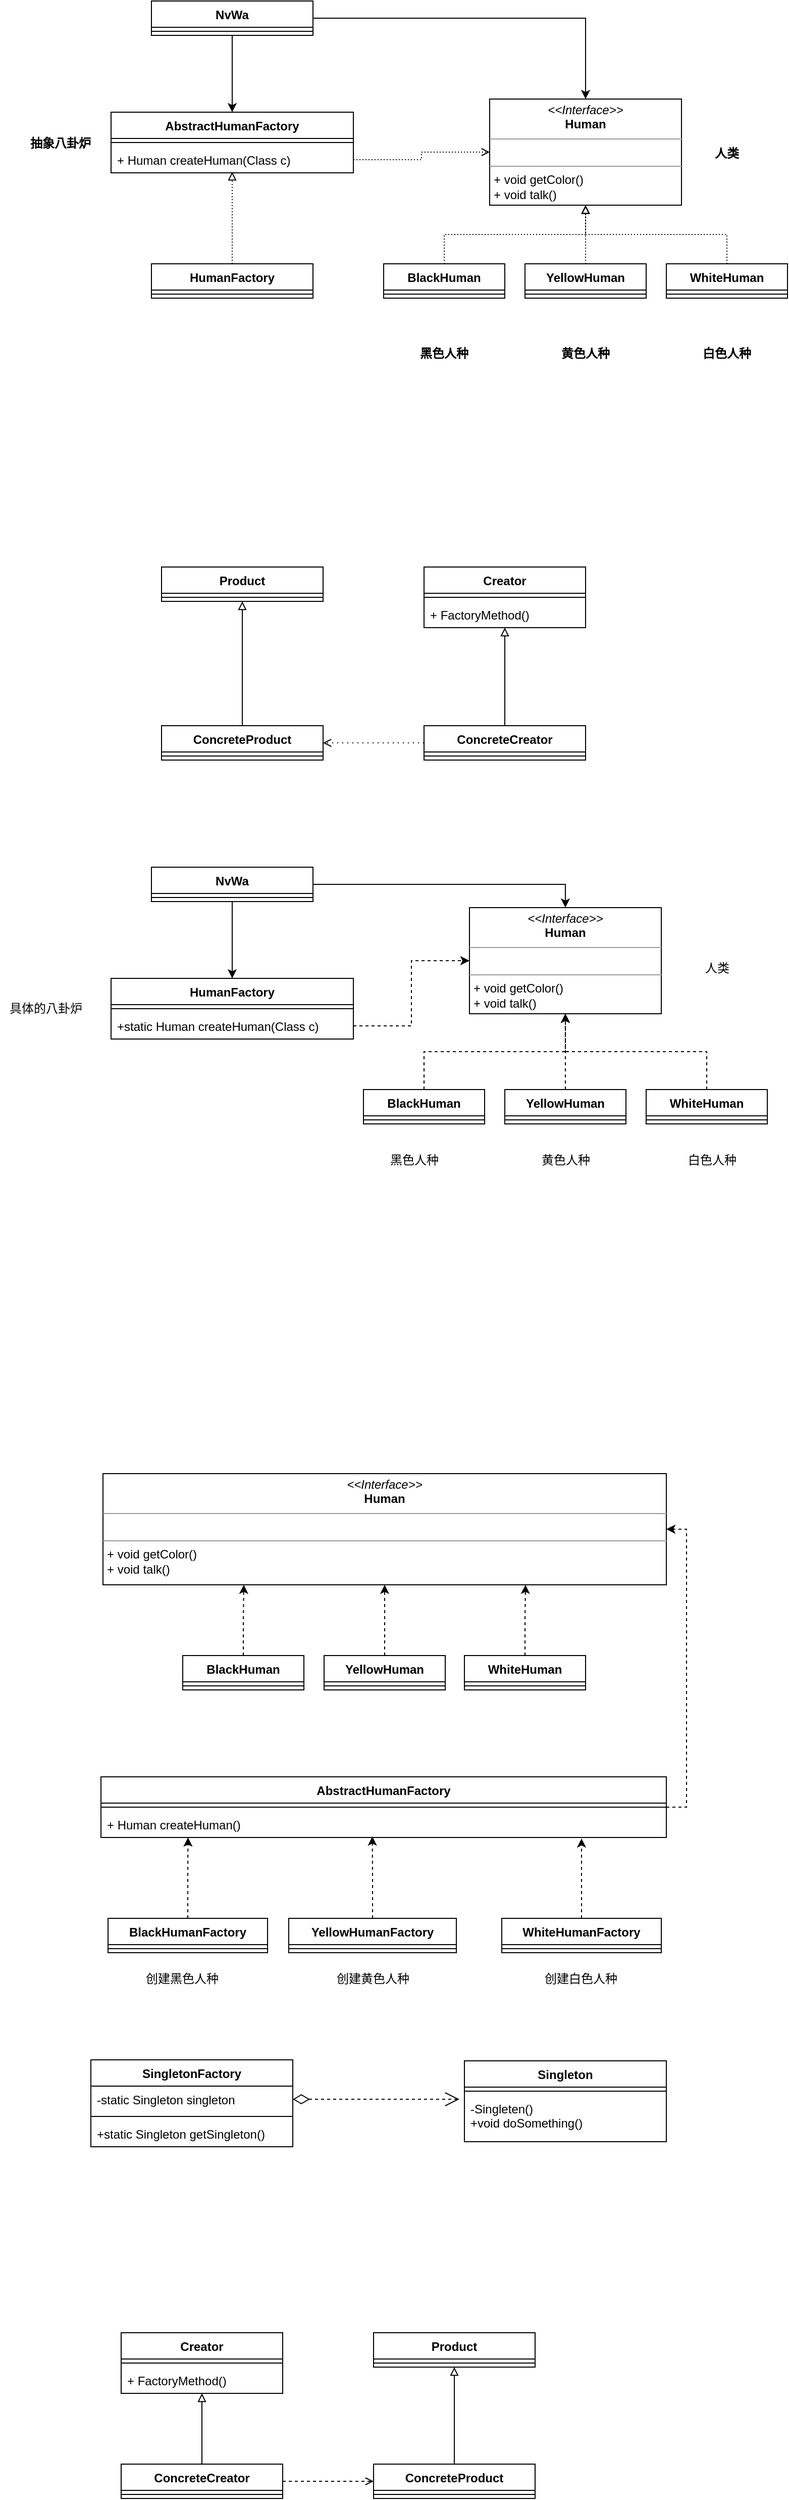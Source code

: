 <mxfile version="15.4.0" type="device"><diagram id="C5RBs43oDa-KdzZeNtuy" name="Page-1"><mxGraphModel dx="1106" dy="997" grid="1" gridSize="10" guides="1" tooltips="1" connect="1" arrows="1" fold="1" page="1" pageScale="1" pageWidth="827" pageHeight="1169" math="0" shadow="0"><root><mxCell id="WIyWlLk6GJQsqaUBKTNV-0"/><mxCell id="WIyWlLk6GJQsqaUBKTNV-1" parent="WIyWlLk6GJQsqaUBKTNV-0"/><mxCell id="uvd-hDWLGt3gMuS5vBCn-15" style="edgeStyle=orthogonalEdgeStyle;rounded=0;orthogonalLoop=1;jettySize=auto;html=1;exitX=0.5;exitY=1;exitDx=0;exitDy=0;" parent="WIyWlLk6GJQsqaUBKTNV-1" source="uvd-hDWLGt3gMuS5vBCn-0" target="uvd-hDWLGt3gMuS5vBCn-4" edge="1"><mxGeometry relative="1" as="geometry"/></mxCell><mxCell id="ob1673880QaF6JPt-iL3-23" style="edgeStyle=orthogonalEdgeStyle;rounded=0;orthogonalLoop=1;jettySize=auto;html=1;exitX=1;exitY=0.5;exitDx=0;exitDy=0;entryX=0.5;entryY=0;entryDx=0;entryDy=0;" parent="WIyWlLk6GJQsqaUBKTNV-1" source="uvd-hDWLGt3gMuS5vBCn-0" target="uvd-hDWLGt3gMuS5vBCn-16" edge="1"><mxGeometry relative="1" as="geometry"/></mxCell><mxCell id="uvd-hDWLGt3gMuS5vBCn-0" value="NvWa" style="swimlane;fontStyle=1;align=center;verticalAlign=top;childLayout=stackLayout;horizontal=1;startSize=26;horizontalStack=0;resizeParent=1;resizeParentMax=0;resizeLast=0;collapsible=1;marginBottom=0;" parent="WIyWlLk6GJQsqaUBKTNV-1" vertex="1"><mxGeometry x="170" y="53" width="160" height="34" as="geometry"/></mxCell><mxCell id="uvd-hDWLGt3gMuS5vBCn-2" value="" style="line;strokeWidth=1;fillColor=none;align=left;verticalAlign=middle;spacingTop=-1;spacingLeft=3;spacingRight=3;rotatable=0;labelPosition=right;points=[];portConstraint=eastwest;" parent="uvd-hDWLGt3gMuS5vBCn-0" vertex="1"><mxGeometry y="26" width="160" height="8" as="geometry"/></mxCell><mxCell id="uvd-hDWLGt3gMuS5vBCn-4" value="AbstractHumanFactory" style="swimlane;fontStyle=1;align=center;verticalAlign=top;childLayout=stackLayout;horizontal=1;startSize=26;horizontalStack=0;resizeParent=1;resizeParentMax=0;resizeLast=0;collapsible=1;marginBottom=0;" parent="WIyWlLk6GJQsqaUBKTNV-1" vertex="1"><mxGeometry x="130" y="163" width="240" height="60" as="geometry"/></mxCell><mxCell id="uvd-hDWLGt3gMuS5vBCn-6" value="" style="line;strokeWidth=1;fillColor=none;align=left;verticalAlign=middle;spacingTop=-1;spacingLeft=3;spacingRight=3;rotatable=0;labelPosition=right;points=[];portConstraint=eastwest;" parent="uvd-hDWLGt3gMuS5vBCn-4" vertex="1"><mxGeometry y="26" width="240" height="8" as="geometry"/></mxCell><mxCell id="uvd-hDWLGt3gMuS5vBCn-7" value="+ Human createHuman(Class c)" style="text;strokeColor=none;fillColor=none;align=left;verticalAlign=top;spacingLeft=4;spacingRight=4;overflow=hidden;rotatable=0;points=[[0,0.5],[1,0.5]];portConstraint=eastwest;" parent="uvd-hDWLGt3gMuS5vBCn-4" vertex="1"><mxGeometry y="34" width="240" height="26" as="geometry"/></mxCell><mxCell id="uvd-hDWLGt3gMuS5vBCn-8" value="抽象八卦炉" style="text;align=center;fontStyle=1;verticalAlign=middle;spacingLeft=3;spacingRight=3;strokeColor=none;rotatable=0;points=[[0,0.5],[1,0.5]];portConstraint=eastwest;" parent="WIyWlLk6GJQsqaUBKTNV-1" vertex="1"><mxGeometry x="40" y="180" width="80" height="26" as="geometry"/></mxCell><mxCell id="uvd-hDWLGt3gMuS5vBCn-40" style="edgeStyle=orthogonalEdgeStyle;rounded=0;orthogonalLoop=1;jettySize=auto;html=1;exitX=0.5;exitY=0;exitDx=0;exitDy=0;entryX=0.5;entryY=0.962;entryDx=0;entryDy=0;entryPerimeter=0;dashed=1;dashPattern=1 2;endArrow=block;endFill=0;" parent="WIyWlLk6GJQsqaUBKTNV-1" source="uvd-hDWLGt3gMuS5vBCn-9" target="uvd-hDWLGt3gMuS5vBCn-7" edge="1"><mxGeometry relative="1" as="geometry"/></mxCell><mxCell id="uvd-hDWLGt3gMuS5vBCn-9" value="HumanFactory" style="swimlane;fontStyle=1;align=center;verticalAlign=top;childLayout=stackLayout;horizontal=1;startSize=26;horizontalStack=0;resizeParent=1;resizeParentMax=0;resizeLast=0;collapsible=1;marginBottom=0;" parent="WIyWlLk6GJQsqaUBKTNV-1" vertex="1"><mxGeometry x="170" y="313" width="160" height="34" as="geometry"/></mxCell><mxCell id="uvd-hDWLGt3gMuS5vBCn-11" value="" style="line;strokeWidth=1;fillColor=none;align=left;verticalAlign=middle;spacingTop=-1;spacingLeft=3;spacingRight=3;rotatable=0;labelPosition=right;points=[];portConstraint=eastwest;" parent="uvd-hDWLGt3gMuS5vBCn-9" vertex="1"><mxGeometry y="26" width="160" height="8" as="geometry"/></mxCell><mxCell id="uvd-hDWLGt3gMuS5vBCn-16" value="&lt;p style=&quot;margin:0px;margin-top:4px;text-align:center;&quot;&gt;&lt;i&gt;&amp;lt;&amp;lt;Interface&amp;gt;&amp;gt;&lt;/i&gt;&lt;br&gt;&lt;b&gt;Human&lt;/b&gt;&lt;/p&gt;&lt;hr size=&quot;1&quot;&gt;&lt;p style=&quot;margin:0px;margin-left:4px;&quot;&gt;&lt;br&gt;&lt;/p&gt;&lt;hr size=&quot;1&quot;&gt;&lt;p style=&quot;margin:0px;margin-left:4px;&quot;&gt;+ void getColor()&lt;/p&gt;&lt;p style=&quot;margin:0px;margin-left:4px;&quot;&gt;+ void talk()&lt;/p&gt;" style="verticalAlign=top;align=left;overflow=fill;fontSize=12;fontFamily=Helvetica;html=1;" parent="WIyWlLk6GJQsqaUBKTNV-1" vertex="1"><mxGeometry x="505" y="150" width="190" height="105" as="geometry"/></mxCell><mxCell id="uvd-hDWLGt3gMuS5vBCn-17" value="人类" style="text;align=center;fontStyle=1;verticalAlign=middle;spacingLeft=3;spacingRight=3;strokeColor=none;rotatable=0;points=[[0,0.5],[1,0.5]];portConstraint=eastwest;" parent="WIyWlLk6GJQsqaUBKTNV-1" vertex="1"><mxGeometry x="700" y="190" width="80" height="26" as="geometry"/></mxCell><mxCell id="uvd-hDWLGt3gMuS5vBCn-37" style="edgeStyle=orthogonalEdgeStyle;rounded=0;orthogonalLoop=1;jettySize=auto;html=1;exitX=0.5;exitY=0;exitDx=0;exitDy=0;entryX=0.5;entryY=1;entryDx=0;entryDy=0;dashed=1;dashPattern=1 2;endArrow=block;endFill=0;" parent="WIyWlLk6GJQsqaUBKTNV-1" source="uvd-hDWLGt3gMuS5vBCn-18" target="uvd-hDWLGt3gMuS5vBCn-16" edge="1"><mxGeometry relative="1" as="geometry"/></mxCell><mxCell id="uvd-hDWLGt3gMuS5vBCn-18" value="BlackHuman" style="swimlane;fontStyle=1;align=center;verticalAlign=top;childLayout=stackLayout;horizontal=1;startSize=26;horizontalStack=0;resizeParent=1;resizeParentMax=0;resizeLast=0;collapsible=1;marginBottom=0;" parent="WIyWlLk6GJQsqaUBKTNV-1" vertex="1"><mxGeometry x="400" y="313" width="120" height="34" as="geometry"/></mxCell><mxCell id="uvd-hDWLGt3gMuS5vBCn-20" value="" style="line;strokeWidth=1;fillColor=none;align=left;verticalAlign=middle;spacingTop=-1;spacingLeft=3;spacingRight=3;rotatable=0;labelPosition=right;points=[];portConstraint=eastwest;" parent="uvd-hDWLGt3gMuS5vBCn-18" vertex="1"><mxGeometry y="26" width="120" height="8" as="geometry"/></mxCell><mxCell id="uvd-hDWLGt3gMuS5vBCn-38" style="edgeStyle=orthogonalEdgeStyle;rounded=0;orthogonalLoop=1;jettySize=auto;html=1;exitX=0.5;exitY=0;exitDx=0;exitDy=0;dashed=1;dashPattern=1 2;endArrow=block;endFill=0;entryX=0.5;entryY=1;entryDx=0;entryDy=0;" parent="WIyWlLk6GJQsqaUBKTNV-1" source="uvd-hDWLGt3gMuS5vBCn-22" target="uvd-hDWLGt3gMuS5vBCn-16" edge="1"><mxGeometry relative="1" as="geometry"><mxPoint x="600" y="230" as="targetPoint"/></mxGeometry></mxCell><mxCell id="uvd-hDWLGt3gMuS5vBCn-22" value="YellowHuman" style="swimlane;fontStyle=1;align=center;verticalAlign=top;childLayout=stackLayout;horizontal=1;startSize=26;horizontalStack=0;resizeParent=1;resizeParentMax=0;resizeLast=0;collapsible=1;marginBottom=0;" parent="WIyWlLk6GJQsqaUBKTNV-1" vertex="1"><mxGeometry x="540" y="313" width="120" height="34" as="geometry"/></mxCell><mxCell id="uvd-hDWLGt3gMuS5vBCn-23" value="" style="line;strokeWidth=1;fillColor=none;align=left;verticalAlign=middle;spacingTop=-1;spacingLeft=3;spacingRight=3;rotatable=0;labelPosition=right;points=[];portConstraint=eastwest;" parent="uvd-hDWLGt3gMuS5vBCn-22" vertex="1"><mxGeometry y="26" width="120" height="8" as="geometry"/></mxCell><mxCell id="uvd-hDWLGt3gMuS5vBCn-39" style="edgeStyle=orthogonalEdgeStyle;rounded=0;orthogonalLoop=1;jettySize=auto;html=1;exitX=0.5;exitY=0;exitDx=0;exitDy=0;dashed=1;dashPattern=1 2;endArrow=block;endFill=0;entryX=0.5;entryY=1;entryDx=0;entryDy=0;" parent="WIyWlLk6GJQsqaUBKTNV-1" source="uvd-hDWLGt3gMuS5vBCn-24" target="uvd-hDWLGt3gMuS5vBCn-16" edge="1"><mxGeometry relative="1" as="geometry"><mxPoint x="600" y="280" as="targetPoint"/></mxGeometry></mxCell><mxCell id="uvd-hDWLGt3gMuS5vBCn-24" value="WhiteHuman" style="swimlane;fontStyle=1;align=center;verticalAlign=top;childLayout=stackLayout;horizontal=1;startSize=26;horizontalStack=0;resizeParent=1;resizeParentMax=0;resizeLast=0;collapsible=1;marginBottom=0;" parent="WIyWlLk6GJQsqaUBKTNV-1" vertex="1"><mxGeometry x="680" y="313" width="120" height="34" as="geometry"/></mxCell><mxCell id="uvd-hDWLGt3gMuS5vBCn-25" value="" style="line;strokeWidth=1;fillColor=none;align=left;verticalAlign=middle;spacingTop=-1;spacingLeft=3;spacingRight=3;rotatable=0;labelPosition=right;points=[];portConstraint=eastwest;" parent="uvd-hDWLGt3gMuS5vBCn-24" vertex="1"><mxGeometry y="26" width="120" height="8" as="geometry"/></mxCell><mxCell id="uvd-hDWLGt3gMuS5vBCn-29" value="黑色人种" style="text;align=center;fontStyle=1;verticalAlign=middle;spacingLeft=3;spacingRight=3;strokeColor=none;rotatable=0;points=[[0,0.5],[1,0.5]];portConstraint=eastwest;" parent="WIyWlLk6GJQsqaUBKTNV-1" vertex="1"><mxGeometry x="420" y="388" width="80" height="26" as="geometry"/></mxCell><mxCell id="uvd-hDWLGt3gMuS5vBCn-30" value="黄色人种" style="text;align=center;fontStyle=1;verticalAlign=middle;spacingLeft=3;spacingRight=3;strokeColor=none;rotatable=0;points=[[0,0.5],[1,0.5]];portConstraint=eastwest;" parent="WIyWlLk6GJQsqaUBKTNV-1" vertex="1"><mxGeometry x="560" y="388" width="80" height="26" as="geometry"/></mxCell><mxCell id="uvd-hDWLGt3gMuS5vBCn-31" value="白色人种" style="text;align=center;fontStyle=1;verticalAlign=middle;spacingLeft=3;spacingRight=3;strokeColor=none;rotatable=0;points=[[0,0.5],[1,0.5]];portConstraint=eastwest;" parent="WIyWlLk6GJQsqaUBKTNV-1" vertex="1"><mxGeometry x="700" y="388" width="80" height="26" as="geometry"/></mxCell><mxCell id="uvd-hDWLGt3gMuS5vBCn-41" style="edgeStyle=orthogonalEdgeStyle;rounded=0;orthogonalLoop=1;jettySize=auto;html=1;exitX=1;exitY=0.5;exitDx=0;exitDy=0;entryX=0;entryY=0.5;entryDx=0;entryDy=0;dashed=1;dashPattern=1 2;endArrow=open;endFill=0;" parent="WIyWlLk6GJQsqaUBKTNV-1" source="uvd-hDWLGt3gMuS5vBCn-7" target="uvd-hDWLGt3gMuS5vBCn-16" edge="1"><mxGeometry relative="1" as="geometry"/></mxCell><mxCell id="uvd-hDWLGt3gMuS5vBCn-42" value="Product" style="swimlane;fontStyle=1;align=center;verticalAlign=top;childLayout=stackLayout;horizontal=1;startSize=26;horizontalStack=0;resizeParent=1;resizeParentMax=0;resizeLast=0;collapsible=1;marginBottom=0;" parent="WIyWlLk6GJQsqaUBKTNV-1" vertex="1"><mxGeometry x="180" y="613" width="160" height="34" as="geometry"/></mxCell><mxCell id="uvd-hDWLGt3gMuS5vBCn-44" value="" style="line;strokeWidth=1;fillColor=none;align=left;verticalAlign=middle;spacingTop=-1;spacingLeft=3;spacingRight=3;rotatable=0;labelPosition=right;points=[];portConstraint=eastwest;" parent="uvd-hDWLGt3gMuS5vBCn-42" vertex="1"><mxGeometry y="26" width="160" height="8" as="geometry"/></mxCell><mxCell id="uvd-hDWLGt3gMuS5vBCn-46" value="Creator" style="swimlane;fontStyle=1;align=center;verticalAlign=top;childLayout=stackLayout;horizontal=1;startSize=26;horizontalStack=0;resizeParent=1;resizeParentMax=0;resizeLast=0;collapsible=1;marginBottom=0;" parent="WIyWlLk6GJQsqaUBKTNV-1" vertex="1"><mxGeometry x="440" y="613" width="160" height="60" as="geometry"/></mxCell><mxCell id="uvd-hDWLGt3gMuS5vBCn-48" value="" style="line;strokeWidth=1;fillColor=none;align=left;verticalAlign=middle;spacingTop=-1;spacingLeft=3;spacingRight=3;rotatable=0;labelPosition=right;points=[];portConstraint=eastwest;" parent="uvd-hDWLGt3gMuS5vBCn-46" vertex="1"><mxGeometry y="26" width="160" height="8" as="geometry"/></mxCell><mxCell id="uvd-hDWLGt3gMuS5vBCn-49" value="+ FactoryMethod()" style="text;strokeColor=none;fillColor=none;align=left;verticalAlign=top;spacingLeft=4;spacingRight=4;overflow=hidden;rotatable=0;points=[[0,0.5],[1,0.5]];portConstraint=eastwest;" parent="uvd-hDWLGt3gMuS5vBCn-46" vertex="1"><mxGeometry y="34" width="160" height="26" as="geometry"/></mxCell><mxCell id="uvd-hDWLGt3gMuS5vBCn-59" style="edgeStyle=orthogonalEdgeStyle;rounded=0;orthogonalLoop=1;jettySize=auto;html=1;exitX=0.5;exitY=0;exitDx=0;exitDy=0;entryX=0.5;entryY=1;entryDx=0;entryDy=0;entryPerimeter=0;endArrow=block;endFill=0;" parent="WIyWlLk6GJQsqaUBKTNV-1" source="uvd-hDWLGt3gMuS5vBCn-50" target="uvd-hDWLGt3gMuS5vBCn-49" edge="1"><mxGeometry relative="1" as="geometry"/></mxCell><mxCell id="uvd-hDWLGt3gMuS5vBCn-60" style="edgeStyle=orthogonalEdgeStyle;rounded=0;orthogonalLoop=1;jettySize=auto;html=1;exitX=0;exitY=0.5;exitDx=0;exitDy=0;entryX=1;entryY=0.5;entryDx=0;entryDy=0;endArrow=open;endFill=0;dashed=1;dashPattern=1 4;" parent="WIyWlLk6GJQsqaUBKTNV-1" source="uvd-hDWLGt3gMuS5vBCn-50" target="uvd-hDWLGt3gMuS5vBCn-54" edge="1"><mxGeometry relative="1" as="geometry"/></mxCell><mxCell id="uvd-hDWLGt3gMuS5vBCn-50" value="ConcreteCreator" style="swimlane;fontStyle=1;align=center;verticalAlign=top;childLayout=stackLayout;horizontal=1;startSize=26;horizontalStack=0;resizeParent=1;resizeParentMax=0;resizeLast=0;collapsible=1;marginBottom=0;" parent="WIyWlLk6GJQsqaUBKTNV-1" vertex="1"><mxGeometry x="440" y="770" width="160" height="34" as="geometry"/></mxCell><mxCell id="uvd-hDWLGt3gMuS5vBCn-52" value="" style="line;strokeWidth=1;fillColor=none;align=left;verticalAlign=middle;spacingTop=-1;spacingLeft=3;spacingRight=3;rotatable=0;labelPosition=right;points=[];portConstraint=eastwest;" parent="uvd-hDWLGt3gMuS5vBCn-50" vertex="1"><mxGeometry y="26" width="160" height="8" as="geometry"/></mxCell><mxCell id="uvd-hDWLGt3gMuS5vBCn-58" style="edgeStyle=orthogonalEdgeStyle;rounded=0;orthogonalLoop=1;jettySize=auto;html=1;exitX=0.5;exitY=0;exitDx=0;exitDy=0;endArrow=block;endFill=0;entryX=0.5;entryY=1;entryDx=0;entryDy=0;" parent="WIyWlLk6GJQsqaUBKTNV-1" source="uvd-hDWLGt3gMuS5vBCn-54" target="uvd-hDWLGt3gMuS5vBCn-42" edge="1"><mxGeometry relative="1" as="geometry"><mxPoint x="260" y="660" as="targetPoint"/></mxGeometry></mxCell><mxCell id="uvd-hDWLGt3gMuS5vBCn-54" value="ConcreteProduct" style="swimlane;fontStyle=1;align=center;verticalAlign=top;childLayout=stackLayout;horizontal=1;startSize=26;horizontalStack=0;resizeParent=1;resizeParentMax=0;resizeLast=0;collapsible=1;marginBottom=0;" parent="WIyWlLk6GJQsqaUBKTNV-1" vertex="1"><mxGeometry x="180" y="770" width="160" height="34" as="geometry"/></mxCell><mxCell id="uvd-hDWLGt3gMuS5vBCn-56" value="" style="line;strokeWidth=1;fillColor=none;align=left;verticalAlign=middle;spacingTop=-1;spacingLeft=3;spacingRight=3;rotatable=0;labelPosition=right;points=[];portConstraint=eastwest;" parent="uvd-hDWLGt3gMuS5vBCn-54" vertex="1"><mxGeometry y="26" width="160" height="8" as="geometry"/></mxCell><mxCell id="ob1673880QaF6JPt-iL3-20" style="edgeStyle=orthogonalEdgeStyle;rounded=0;orthogonalLoop=1;jettySize=auto;html=1;exitX=0.5;exitY=1;exitDx=0;exitDy=0;entryX=0.5;entryY=0;entryDx=0;entryDy=0;" parent="WIyWlLk6GJQsqaUBKTNV-1" source="ob1673880QaF6JPt-iL3-0" target="ob1673880QaF6JPt-iL3-2" edge="1"><mxGeometry relative="1" as="geometry"/></mxCell><mxCell id="ob1673880QaF6JPt-iL3-24" style="edgeStyle=orthogonalEdgeStyle;rounded=0;orthogonalLoop=1;jettySize=auto;html=1;exitX=1;exitY=0.5;exitDx=0;exitDy=0;entryX=0.5;entryY=0;entryDx=0;entryDy=0;" parent="WIyWlLk6GJQsqaUBKTNV-1" source="ob1673880QaF6JPt-iL3-0" target="ob1673880QaF6JPt-iL3-5" edge="1"><mxGeometry relative="1" as="geometry"/></mxCell><mxCell id="ob1673880QaF6JPt-iL3-0" value="NvWa" style="swimlane;fontStyle=1;align=center;verticalAlign=top;childLayout=stackLayout;horizontal=1;startSize=26;horizontalStack=0;resizeParent=1;resizeParentMax=0;resizeLast=0;collapsible=1;marginBottom=0;" parent="WIyWlLk6GJQsqaUBKTNV-1" vertex="1"><mxGeometry x="170" y="910" width="160" height="34" as="geometry"/></mxCell><mxCell id="ob1673880QaF6JPt-iL3-1" value="" style="line;strokeWidth=1;fillColor=none;align=left;verticalAlign=middle;spacingTop=-1;spacingLeft=3;spacingRight=3;rotatable=0;labelPosition=right;points=[];portConstraint=eastwest;" parent="ob1673880QaF6JPt-iL3-0" vertex="1"><mxGeometry y="26" width="160" height="8" as="geometry"/></mxCell><mxCell id="ob1673880QaF6JPt-iL3-2" value="HumanFactory" style="swimlane;fontStyle=1;align=center;verticalAlign=top;childLayout=stackLayout;horizontal=1;startSize=26;horizontalStack=0;resizeParent=1;resizeParentMax=0;resizeLast=0;collapsible=1;marginBottom=0;" parent="WIyWlLk6GJQsqaUBKTNV-1" vertex="1"><mxGeometry x="130" y="1020" width="240" height="60" as="geometry"/></mxCell><mxCell id="ob1673880QaF6JPt-iL3-3" value="" style="line;strokeWidth=1;fillColor=none;align=left;verticalAlign=middle;spacingTop=-1;spacingLeft=3;spacingRight=3;rotatable=0;labelPosition=right;points=[];portConstraint=eastwest;" parent="ob1673880QaF6JPt-iL3-2" vertex="1"><mxGeometry y="26" width="240" height="8" as="geometry"/></mxCell><mxCell id="ob1673880QaF6JPt-iL3-4" value="+static Human createHuman(Class c)" style="text;strokeColor=none;fillColor=none;align=left;verticalAlign=top;spacingLeft=4;spacingRight=4;overflow=hidden;rotatable=0;points=[[0,0.5],[1,0.5]];portConstraint=eastwest;" parent="ob1673880QaF6JPt-iL3-2" vertex="1"><mxGeometry y="34" width="240" height="26" as="geometry"/></mxCell><mxCell id="ob1673880QaF6JPt-iL3-5" value="&lt;p style=&quot;margin:0px;margin-top:4px;text-align:center;&quot;&gt;&lt;i&gt;&amp;lt;&amp;lt;Interface&amp;gt;&amp;gt;&lt;/i&gt;&lt;br&gt;&lt;b&gt;Human&lt;/b&gt;&lt;/p&gt;&lt;hr size=&quot;1&quot;&gt;&lt;p style=&quot;margin:0px;margin-left:4px;&quot;&gt;&lt;br&gt;&lt;/p&gt;&lt;hr size=&quot;1&quot;&gt;&lt;p style=&quot;margin:0px;margin-left:4px;&quot;&gt;+ void getColor()&lt;/p&gt;&lt;p style=&quot;margin:0px;margin-left:4px;&quot;&gt;+ void talk()&lt;/p&gt;" style="verticalAlign=top;align=left;overflow=fill;fontSize=12;fontFamily=Helvetica;html=1;" parent="WIyWlLk6GJQsqaUBKTNV-1" vertex="1"><mxGeometry x="485" y="950" width="190" height="105" as="geometry"/></mxCell><mxCell id="ob1673880QaF6JPt-iL3-16" style="edgeStyle=orthogonalEdgeStyle;rounded=0;orthogonalLoop=1;jettySize=auto;html=1;exitX=0.5;exitY=0;exitDx=0;exitDy=0;entryX=0.5;entryY=1;entryDx=0;entryDy=0;dashed=1;" parent="WIyWlLk6GJQsqaUBKTNV-1" source="ob1673880QaF6JPt-iL3-10" target="ob1673880QaF6JPt-iL3-5" edge="1"><mxGeometry relative="1" as="geometry"/></mxCell><mxCell id="ob1673880QaF6JPt-iL3-10" value="BlackHuman" style="swimlane;fontStyle=1;align=center;verticalAlign=top;childLayout=stackLayout;horizontal=1;startSize=26;horizontalStack=0;resizeParent=1;resizeParentMax=0;resizeLast=0;collapsible=1;marginBottom=0;" parent="WIyWlLk6GJQsqaUBKTNV-1" vertex="1"><mxGeometry x="380" y="1130" width="120" height="34" as="geometry"/></mxCell><mxCell id="ob1673880QaF6JPt-iL3-11" value="" style="line;strokeWidth=1;fillColor=none;align=left;verticalAlign=middle;spacingTop=-1;spacingLeft=3;spacingRight=3;rotatable=0;labelPosition=right;points=[];portConstraint=eastwest;" parent="ob1673880QaF6JPt-iL3-10" vertex="1"><mxGeometry y="26" width="120" height="8" as="geometry"/></mxCell><mxCell id="ob1673880QaF6JPt-iL3-17" style="edgeStyle=orthogonalEdgeStyle;rounded=0;orthogonalLoop=1;jettySize=auto;html=1;exitX=0.5;exitY=0;exitDx=0;exitDy=0;entryX=0.5;entryY=1;entryDx=0;entryDy=0;dashed=1;" parent="WIyWlLk6GJQsqaUBKTNV-1" source="ob1673880QaF6JPt-iL3-12" target="ob1673880QaF6JPt-iL3-5" edge="1"><mxGeometry relative="1" as="geometry"/></mxCell><mxCell id="ob1673880QaF6JPt-iL3-12" value="YellowHuman" style="swimlane;fontStyle=1;align=center;verticalAlign=top;childLayout=stackLayout;horizontal=1;startSize=26;horizontalStack=0;resizeParent=1;resizeParentMax=0;resizeLast=0;collapsible=1;marginBottom=0;" parent="WIyWlLk6GJQsqaUBKTNV-1" vertex="1"><mxGeometry x="520" y="1130" width="120" height="34" as="geometry"/></mxCell><mxCell id="ob1673880QaF6JPt-iL3-13" value="" style="line;strokeWidth=1;fillColor=none;align=left;verticalAlign=middle;spacingTop=-1;spacingLeft=3;spacingRight=3;rotatable=0;labelPosition=right;points=[];portConstraint=eastwest;" parent="ob1673880QaF6JPt-iL3-12" vertex="1"><mxGeometry y="26" width="120" height="8" as="geometry"/></mxCell><mxCell id="ob1673880QaF6JPt-iL3-18" style="edgeStyle=orthogonalEdgeStyle;rounded=0;orthogonalLoop=1;jettySize=auto;html=1;exitX=0.5;exitY=0;exitDx=0;exitDy=0;entryX=0.5;entryY=1;entryDx=0;entryDy=0;dashed=1;" parent="WIyWlLk6GJQsqaUBKTNV-1" source="ob1673880QaF6JPt-iL3-14" target="ob1673880QaF6JPt-iL3-5" edge="1"><mxGeometry relative="1" as="geometry"/></mxCell><mxCell id="ob1673880QaF6JPt-iL3-14" value="WhiteHuman" style="swimlane;fontStyle=1;align=center;verticalAlign=top;childLayout=stackLayout;horizontal=1;startSize=26;horizontalStack=0;resizeParent=1;resizeParentMax=0;resizeLast=0;collapsible=1;marginBottom=0;" parent="WIyWlLk6GJQsqaUBKTNV-1" vertex="1"><mxGeometry x="660" y="1130" width="120" height="34" as="geometry"/></mxCell><mxCell id="ob1673880QaF6JPt-iL3-15" value="" style="line;strokeWidth=1;fillColor=none;align=left;verticalAlign=middle;spacingTop=-1;spacingLeft=3;spacingRight=3;rotatable=0;labelPosition=right;points=[];portConstraint=eastwest;" parent="ob1673880QaF6JPt-iL3-14" vertex="1"><mxGeometry y="26" width="120" height="8" as="geometry"/></mxCell><mxCell id="ob1673880QaF6JPt-iL3-19" style="edgeStyle=orthogonalEdgeStyle;rounded=0;orthogonalLoop=1;jettySize=auto;html=1;exitX=1;exitY=0.5;exitDx=0;exitDy=0;dashed=1;" parent="WIyWlLk6GJQsqaUBKTNV-1" source="ob1673880QaF6JPt-iL3-4" target="ob1673880QaF6JPt-iL3-5" edge="1"><mxGeometry relative="1" as="geometry"/></mxCell><mxCell id="ob1673880QaF6JPt-iL3-21" value="具体的八卦炉" style="text;html=1;align=center;verticalAlign=middle;resizable=0;points=[];autosize=1;strokeColor=none;fillColor=none;" parent="WIyWlLk6GJQsqaUBKTNV-1" vertex="1"><mxGeometry x="20" y="1040" width="90" height="20" as="geometry"/></mxCell><mxCell id="ob1673880QaF6JPt-iL3-22" value="人类" style="text;html=1;align=center;verticalAlign=middle;resizable=0;points=[];autosize=1;strokeColor=none;fillColor=none;" parent="WIyWlLk6GJQsqaUBKTNV-1" vertex="1"><mxGeometry x="710" y="1000" width="40" height="20" as="geometry"/></mxCell><mxCell id="ob1673880QaF6JPt-iL3-25" value="黑色人种" style="text;html=1;align=center;verticalAlign=middle;resizable=0;points=[];autosize=1;strokeColor=none;fillColor=none;" parent="WIyWlLk6GJQsqaUBKTNV-1" vertex="1"><mxGeometry x="400" y="1190" width="60" height="20" as="geometry"/></mxCell><mxCell id="ob1673880QaF6JPt-iL3-26" value="黄色人种" style="text;html=1;align=center;verticalAlign=middle;resizable=0;points=[];autosize=1;strokeColor=none;fillColor=none;" parent="WIyWlLk6GJQsqaUBKTNV-1" vertex="1"><mxGeometry x="550" y="1190" width="60" height="20" as="geometry"/></mxCell><mxCell id="ob1673880QaF6JPt-iL3-27" value="白色人种" style="text;html=1;align=center;verticalAlign=middle;resizable=0;points=[];autosize=1;strokeColor=none;fillColor=none;" parent="WIyWlLk6GJQsqaUBKTNV-1" vertex="1"><mxGeometry x="695" y="1190" width="60" height="20" as="geometry"/></mxCell><mxCell id="ob1673880QaF6JPt-iL3-28" value="&lt;p style=&quot;margin:0px;margin-top:4px;text-align:center;&quot;&gt;&lt;i&gt;&amp;lt;&amp;lt;Interface&amp;gt;&amp;gt;&lt;/i&gt;&lt;br&gt;&lt;b&gt;Human&lt;/b&gt;&lt;/p&gt;&lt;hr size=&quot;1&quot;&gt;&lt;p style=&quot;margin:0px;margin-left:4px;&quot;&gt;&lt;br&gt;&lt;/p&gt;&lt;hr size=&quot;1&quot;&gt;&lt;p style=&quot;margin:0px;margin-left:4px;&quot;&gt;+ void getColor()&lt;/p&gt;&lt;p style=&quot;margin:0px;margin-left:4px;&quot;&gt;+ void talk()&lt;/p&gt;" style="verticalAlign=top;align=left;overflow=fill;fontSize=12;fontFamily=Helvetica;html=1;" parent="WIyWlLk6GJQsqaUBKTNV-1" vertex="1"><mxGeometry x="122" y="1510" width="558" height="110" as="geometry"/></mxCell><mxCell id="ob1673880QaF6JPt-iL3-35" style="edgeStyle=orthogonalEdgeStyle;rounded=0;orthogonalLoop=1;jettySize=auto;html=1;exitX=0.5;exitY=0;exitDx=0;exitDy=0;entryX=0.25;entryY=1;entryDx=0;entryDy=0;dashed=1;" parent="WIyWlLk6GJQsqaUBKTNV-1" source="ob1673880QaF6JPt-iL3-29" target="ob1673880QaF6JPt-iL3-28" edge="1"><mxGeometry relative="1" as="geometry"/></mxCell><mxCell id="ob1673880QaF6JPt-iL3-29" value="BlackHuman" style="swimlane;fontStyle=1;align=center;verticalAlign=top;childLayout=stackLayout;horizontal=1;startSize=26;horizontalStack=0;resizeParent=1;resizeParentMax=0;resizeLast=0;collapsible=1;marginBottom=0;" parent="WIyWlLk6GJQsqaUBKTNV-1" vertex="1"><mxGeometry x="201" y="1690" width="120" height="34" as="geometry"/></mxCell><mxCell id="ob1673880QaF6JPt-iL3-30" value="" style="line;strokeWidth=1;fillColor=none;align=left;verticalAlign=middle;spacingTop=-1;spacingLeft=3;spacingRight=3;rotatable=0;labelPosition=right;points=[];portConstraint=eastwest;" parent="ob1673880QaF6JPt-iL3-29" vertex="1"><mxGeometry y="26" width="120" height="8" as="geometry"/></mxCell><mxCell id="ob1673880QaF6JPt-iL3-36" style="edgeStyle=orthogonalEdgeStyle;rounded=0;orthogonalLoop=1;jettySize=auto;html=1;exitX=0.5;exitY=0;exitDx=0;exitDy=0;entryX=0.5;entryY=1;entryDx=0;entryDy=0;dashed=1;" parent="WIyWlLk6GJQsqaUBKTNV-1" source="ob1673880QaF6JPt-iL3-31" target="ob1673880QaF6JPt-iL3-28" edge="1"><mxGeometry relative="1" as="geometry"/></mxCell><mxCell id="ob1673880QaF6JPt-iL3-31" value="YellowHuman" style="swimlane;fontStyle=1;align=center;verticalAlign=top;childLayout=stackLayout;horizontal=1;startSize=26;horizontalStack=0;resizeParent=1;resizeParentMax=0;resizeLast=0;collapsible=1;marginBottom=0;" parent="WIyWlLk6GJQsqaUBKTNV-1" vertex="1"><mxGeometry x="341" y="1690" width="120" height="34" as="geometry"/></mxCell><mxCell id="ob1673880QaF6JPt-iL3-32" value="" style="line;strokeWidth=1;fillColor=none;align=left;verticalAlign=middle;spacingTop=-1;spacingLeft=3;spacingRight=3;rotatable=0;labelPosition=right;points=[];portConstraint=eastwest;" parent="ob1673880QaF6JPt-iL3-31" vertex="1"><mxGeometry y="26" width="120" height="8" as="geometry"/></mxCell><mxCell id="ob1673880QaF6JPt-iL3-37" style="edgeStyle=orthogonalEdgeStyle;rounded=0;orthogonalLoop=1;jettySize=auto;html=1;exitX=0.5;exitY=0;exitDx=0;exitDy=0;entryX=0.75;entryY=1;entryDx=0;entryDy=0;dashed=1;" parent="WIyWlLk6GJQsqaUBKTNV-1" source="ob1673880QaF6JPt-iL3-33" target="ob1673880QaF6JPt-iL3-28" edge="1"><mxGeometry relative="1" as="geometry"/></mxCell><mxCell id="ob1673880QaF6JPt-iL3-33" value="WhiteHuman" style="swimlane;fontStyle=1;align=center;verticalAlign=top;childLayout=stackLayout;horizontal=1;startSize=26;horizontalStack=0;resizeParent=1;resizeParentMax=0;resizeLast=0;collapsible=1;marginBottom=0;" parent="WIyWlLk6GJQsqaUBKTNV-1" vertex="1"><mxGeometry x="480" y="1690" width="120" height="34" as="geometry"/></mxCell><mxCell id="ob1673880QaF6JPt-iL3-34" value="" style="line;strokeWidth=1;fillColor=none;align=left;verticalAlign=middle;spacingTop=-1;spacingLeft=3;spacingRight=3;rotatable=0;labelPosition=right;points=[];portConstraint=eastwest;" parent="ob1673880QaF6JPt-iL3-33" vertex="1"><mxGeometry y="26" width="120" height="8" as="geometry"/></mxCell><mxCell id="ob1673880QaF6JPt-iL3-58" style="edgeStyle=orthogonalEdgeStyle;rounded=0;orthogonalLoop=1;jettySize=auto;html=1;exitX=1;exitY=0.5;exitDx=0;exitDy=0;entryX=1;entryY=0.5;entryDx=0;entryDy=0;dashed=1;" parent="WIyWlLk6GJQsqaUBKTNV-1" source="ob1673880QaF6JPt-iL3-38" target="ob1673880QaF6JPt-iL3-28" edge="1"><mxGeometry relative="1" as="geometry"/></mxCell><mxCell id="ob1673880QaF6JPt-iL3-38" value="AbstractHumanFactory" style="swimlane;fontStyle=1;align=center;verticalAlign=top;childLayout=stackLayout;horizontal=1;startSize=26;horizontalStack=0;resizeParent=1;resizeParentMax=0;resizeLast=0;collapsible=1;marginBottom=0;" parent="WIyWlLk6GJQsqaUBKTNV-1" vertex="1"><mxGeometry x="120" y="1810" width="560" height="60" as="geometry"/></mxCell><mxCell id="ob1673880QaF6JPt-iL3-39" value="" style="line;strokeWidth=1;fillColor=none;align=left;verticalAlign=middle;spacingTop=-1;spacingLeft=3;spacingRight=3;rotatable=0;labelPosition=right;points=[];portConstraint=eastwest;" parent="ob1673880QaF6JPt-iL3-38" vertex="1"><mxGeometry y="26" width="560" height="8" as="geometry"/></mxCell><mxCell id="ob1673880QaF6JPt-iL3-40" value="+ Human createHuman()" style="text;strokeColor=none;fillColor=none;align=left;verticalAlign=top;spacingLeft=4;spacingRight=4;overflow=hidden;rotatable=0;points=[[0,0.5],[1,0.5]];portConstraint=eastwest;" parent="ob1673880QaF6JPt-iL3-38" vertex="1"><mxGeometry y="34" width="560" height="26" as="geometry"/></mxCell><mxCell id="ob1673880QaF6JPt-iL3-52" style="edgeStyle=orthogonalEdgeStyle;rounded=0;orthogonalLoop=1;jettySize=auto;html=1;exitX=0.5;exitY=0;exitDx=0;exitDy=0;entryX=0.154;entryY=1;entryDx=0;entryDy=0;entryPerimeter=0;dashed=1;" parent="WIyWlLk6GJQsqaUBKTNV-1" source="ob1673880QaF6JPt-iL3-45" target="ob1673880QaF6JPt-iL3-40" edge="1"><mxGeometry relative="1" as="geometry"/></mxCell><mxCell id="ob1673880QaF6JPt-iL3-45" value="BlackHumanFactory" style="swimlane;fontStyle=1;align=center;verticalAlign=top;childLayout=stackLayout;horizontal=1;startSize=26;horizontalStack=0;resizeParent=1;resizeParentMax=0;resizeLast=0;collapsible=1;marginBottom=0;" parent="WIyWlLk6GJQsqaUBKTNV-1" vertex="1"><mxGeometry x="127" y="1950" width="158" height="34" as="geometry"/></mxCell><mxCell id="ob1673880QaF6JPt-iL3-46" value="" style="line;strokeWidth=1;fillColor=none;align=left;verticalAlign=middle;spacingTop=-1;spacingLeft=3;spacingRight=3;rotatable=0;labelPosition=right;points=[];portConstraint=eastwest;" parent="ob1673880QaF6JPt-iL3-45" vertex="1"><mxGeometry y="26" width="158" height="8" as="geometry"/></mxCell><mxCell id="ob1673880QaF6JPt-iL3-53" style="edgeStyle=orthogonalEdgeStyle;rounded=0;orthogonalLoop=1;jettySize=auto;html=1;exitX=0.5;exitY=0;exitDx=0;exitDy=0;entryX=0.48;entryY=0.962;entryDx=0;entryDy=0;entryPerimeter=0;dashed=1;" parent="WIyWlLk6GJQsqaUBKTNV-1" source="ob1673880QaF6JPt-iL3-47" target="ob1673880QaF6JPt-iL3-40" edge="1"><mxGeometry relative="1" as="geometry"/></mxCell><mxCell id="ob1673880QaF6JPt-iL3-47" value="YellowHumanFactory" style="swimlane;fontStyle=1;align=center;verticalAlign=top;childLayout=stackLayout;horizontal=1;startSize=26;horizontalStack=0;resizeParent=1;resizeParentMax=0;resizeLast=0;collapsible=1;marginBottom=0;" parent="WIyWlLk6GJQsqaUBKTNV-1" vertex="1"><mxGeometry x="306" y="1950" width="166" height="34" as="geometry"/></mxCell><mxCell id="ob1673880QaF6JPt-iL3-48" value="" style="line;strokeWidth=1;fillColor=none;align=left;verticalAlign=middle;spacingTop=-1;spacingLeft=3;spacingRight=3;rotatable=0;labelPosition=right;points=[];portConstraint=eastwest;" parent="ob1673880QaF6JPt-iL3-47" vertex="1"><mxGeometry y="26" width="166" height="8" as="geometry"/></mxCell><mxCell id="ob1673880QaF6JPt-iL3-54" style="edgeStyle=orthogonalEdgeStyle;rounded=0;orthogonalLoop=1;jettySize=auto;html=1;exitX=0.5;exitY=0;exitDx=0;exitDy=0;entryX=0.85;entryY=1.038;entryDx=0;entryDy=0;entryPerimeter=0;dashed=1;" parent="WIyWlLk6GJQsqaUBKTNV-1" source="ob1673880QaF6JPt-iL3-49" target="ob1673880QaF6JPt-iL3-40" edge="1"><mxGeometry relative="1" as="geometry"/></mxCell><mxCell id="ob1673880QaF6JPt-iL3-49" value="WhiteHumanFactory" style="swimlane;fontStyle=1;align=center;verticalAlign=top;childLayout=stackLayout;horizontal=1;startSize=26;horizontalStack=0;resizeParent=1;resizeParentMax=0;resizeLast=0;collapsible=1;marginBottom=0;" parent="WIyWlLk6GJQsqaUBKTNV-1" vertex="1"><mxGeometry x="517" y="1950" width="158" height="34" as="geometry"/></mxCell><mxCell id="ob1673880QaF6JPt-iL3-50" value="" style="line;strokeWidth=1;fillColor=none;align=left;verticalAlign=middle;spacingTop=-1;spacingLeft=3;spacingRight=3;rotatable=0;labelPosition=right;points=[];portConstraint=eastwest;" parent="ob1673880QaF6JPt-iL3-49" vertex="1"><mxGeometry y="26" width="158" height="8" as="geometry"/></mxCell><mxCell id="ob1673880QaF6JPt-iL3-55" value="创建黑色人种" style="text;html=1;align=center;verticalAlign=middle;resizable=0;points=[];autosize=1;strokeColor=none;fillColor=none;" parent="WIyWlLk6GJQsqaUBKTNV-1" vertex="1"><mxGeometry x="155" y="2000" width="90" height="20" as="geometry"/></mxCell><mxCell id="ob1673880QaF6JPt-iL3-56" value="创建黄色人种" style="text;html=1;align=center;verticalAlign=middle;resizable=0;points=[];autosize=1;strokeColor=none;fillColor=none;" parent="WIyWlLk6GJQsqaUBKTNV-1" vertex="1"><mxGeometry x="344" y="2000" width="90" height="20" as="geometry"/></mxCell><mxCell id="ob1673880QaF6JPt-iL3-57" value="创建白色人种" style="text;html=1;align=center;verticalAlign=middle;resizable=0;points=[];autosize=1;strokeColor=none;fillColor=none;" parent="WIyWlLk6GJQsqaUBKTNV-1" vertex="1"><mxGeometry x="550" y="2000" width="90" height="20" as="geometry"/></mxCell><mxCell id="ob1673880QaF6JPt-iL3-59" value="SingletonFactory&#10;" style="swimlane;fontStyle=1;align=center;verticalAlign=top;childLayout=stackLayout;horizontal=1;startSize=26;horizontalStack=0;resizeParent=1;resizeParentMax=0;resizeLast=0;collapsible=1;marginBottom=0;" parent="WIyWlLk6GJQsqaUBKTNV-1" vertex="1"><mxGeometry x="110" y="2090" width="200" height="86" as="geometry"/></mxCell><mxCell id="ob1673880QaF6JPt-iL3-60" value="-static Singleton singleton" style="text;strokeColor=none;fillColor=none;align=left;verticalAlign=top;spacingLeft=4;spacingRight=4;overflow=hidden;rotatable=0;points=[[0,0.5],[1,0.5]];portConstraint=eastwest;" parent="ob1673880QaF6JPt-iL3-59" vertex="1"><mxGeometry y="26" width="200" height="26" as="geometry"/></mxCell><mxCell id="ob1673880QaF6JPt-iL3-61" value="" style="line;strokeWidth=1;fillColor=none;align=left;verticalAlign=middle;spacingTop=-1;spacingLeft=3;spacingRight=3;rotatable=0;labelPosition=right;points=[];portConstraint=eastwest;" parent="ob1673880QaF6JPt-iL3-59" vertex="1"><mxGeometry y="52" width="200" height="8" as="geometry"/></mxCell><mxCell id="ob1673880QaF6JPt-iL3-62" value="+static Singleton getSingleton()" style="text;strokeColor=none;fillColor=none;align=left;verticalAlign=top;spacingLeft=4;spacingRight=4;overflow=hidden;rotatable=0;points=[[0,0.5],[1,0.5]];portConstraint=eastwest;" parent="ob1673880QaF6JPt-iL3-59" vertex="1"><mxGeometry y="60" width="200" height="26" as="geometry"/></mxCell><mxCell id="ob1673880QaF6JPt-iL3-63" value="Singleton&#10;" style="swimlane;fontStyle=1;align=center;verticalAlign=top;childLayout=stackLayout;horizontal=1;startSize=26;horizontalStack=0;resizeParent=1;resizeParentMax=0;resizeLast=0;collapsible=1;marginBottom=0;" parent="WIyWlLk6GJQsqaUBKTNV-1" vertex="1"><mxGeometry x="480" y="2091" width="200" height="80" as="geometry"/></mxCell><mxCell id="ob1673880QaF6JPt-iL3-65" value="" style="line;strokeWidth=1;fillColor=none;align=left;verticalAlign=middle;spacingTop=-1;spacingLeft=3;spacingRight=3;rotatable=0;labelPosition=right;points=[];portConstraint=eastwest;" parent="ob1673880QaF6JPt-iL3-63" vertex="1"><mxGeometry y="26" width="200" height="8" as="geometry"/></mxCell><mxCell id="ob1673880QaF6JPt-iL3-66" value="-Singleten()&#10;+void doSomething()" style="text;strokeColor=none;fillColor=none;align=left;verticalAlign=top;spacingLeft=4;spacingRight=4;overflow=hidden;rotatable=0;points=[[0,0.5],[1,0.5]];portConstraint=eastwest;" parent="ob1673880QaF6JPt-iL3-63" vertex="1"><mxGeometry y="34" width="200" height="46" as="geometry"/></mxCell><mxCell id="ob1673880QaF6JPt-iL3-67" value="" style="endArrow=open;html=1;endSize=12;startArrow=diamondThin;startSize=14;startFill=0;edgeStyle=orthogonalEdgeStyle;rounded=0;dashed=1;exitX=1;exitY=0.5;exitDx=0;exitDy=0;entryX=-0.025;entryY=0.087;entryDx=0;entryDy=0;entryPerimeter=0;" parent="WIyWlLk6GJQsqaUBKTNV-1" source="ob1673880QaF6JPt-iL3-60" target="ob1673880QaF6JPt-iL3-66" edge="1"><mxGeometry relative="1" as="geometry"><mxPoint x="310" y="2220" as="sourcePoint"/><mxPoint x="470" y="2220" as="targetPoint"/></mxGeometry></mxCell><mxCell id="eCfyIunju2O7Dkpey8c7-0" value="Creator" style="swimlane;fontStyle=1;align=center;verticalAlign=top;childLayout=stackLayout;horizontal=1;startSize=26;horizontalStack=0;resizeParent=1;resizeParentMax=0;resizeLast=0;collapsible=1;marginBottom=0;" vertex="1" parent="WIyWlLk6GJQsqaUBKTNV-1"><mxGeometry x="140" y="2360" width="160" height="60" as="geometry"/></mxCell><mxCell id="eCfyIunju2O7Dkpey8c7-2" value="" style="line;strokeWidth=1;fillColor=none;align=left;verticalAlign=middle;spacingTop=-1;spacingLeft=3;spacingRight=3;rotatable=0;labelPosition=right;points=[];portConstraint=eastwest;" vertex="1" parent="eCfyIunju2O7Dkpey8c7-0"><mxGeometry y="26" width="160" height="8" as="geometry"/></mxCell><mxCell id="eCfyIunju2O7Dkpey8c7-3" value="+ FactoryMethod()" style="text;strokeColor=none;fillColor=none;align=left;verticalAlign=top;spacingLeft=4;spacingRight=4;overflow=hidden;rotatable=0;points=[[0,0.5],[1,0.5]];portConstraint=eastwest;" vertex="1" parent="eCfyIunju2O7Dkpey8c7-0"><mxGeometry y="34" width="160" height="26" as="geometry"/></mxCell><mxCell id="eCfyIunju2O7Dkpey8c7-4" value="Product" style="swimlane;fontStyle=1;align=center;verticalAlign=top;childLayout=stackLayout;horizontal=1;startSize=26;horizontalStack=0;resizeParent=1;resizeParentMax=0;resizeLast=0;collapsible=1;marginBottom=0;" vertex="1" parent="WIyWlLk6GJQsqaUBKTNV-1"><mxGeometry x="390" y="2360" width="160" height="34" as="geometry"/></mxCell><mxCell id="eCfyIunju2O7Dkpey8c7-6" value="" style="line;strokeWidth=1;fillColor=none;align=left;verticalAlign=middle;spacingTop=-1;spacingLeft=3;spacingRight=3;rotatable=0;labelPosition=right;points=[];portConstraint=eastwest;" vertex="1" parent="eCfyIunju2O7Dkpey8c7-4"><mxGeometry y="26" width="160" height="8" as="geometry"/></mxCell><mxCell id="eCfyIunju2O7Dkpey8c7-18" style="edgeStyle=orthogonalEdgeStyle;rounded=0;orthogonalLoop=1;jettySize=auto;html=1;exitX=0.5;exitY=0;exitDx=0;exitDy=0;endArrow=block;endFill=0;" edge="1" parent="WIyWlLk6GJQsqaUBKTNV-1" source="eCfyIunju2O7Dkpey8c7-8" target="eCfyIunju2O7Dkpey8c7-4"><mxGeometry relative="1" as="geometry"/></mxCell><mxCell id="eCfyIunju2O7Dkpey8c7-8" value="ConcreteProduct" style="swimlane;fontStyle=1;align=center;verticalAlign=top;childLayout=stackLayout;horizontal=1;startSize=26;horizontalStack=0;resizeParent=1;resizeParentMax=0;resizeLast=0;collapsible=1;marginBottom=0;" vertex="1" parent="WIyWlLk6GJQsqaUBKTNV-1"><mxGeometry x="390" y="2490" width="160" height="34" as="geometry"/></mxCell><mxCell id="eCfyIunju2O7Dkpey8c7-10" value="" style="line;strokeWidth=1;fillColor=none;align=left;verticalAlign=middle;spacingTop=-1;spacingLeft=3;spacingRight=3;rotatable=0;labelPosition=right;points=[];portConstraint=eastwest;" vertex="1" parent="eCfyIunju2O7Dkpey8c7-8"><mxGeometry y="26" width="160" height="8" as="geometry"/></mxCell><mxCell id="eCfyIunju2O7Dkpey8c7-16" style="edgeStyle=orthogonalEdgeStyle;rounded=0;orthogonalLoop=1;jettySize=auto;html=1;exitX=1;exitY=0.5;exitDx=0;exitDy=0;endArrow=open;endFill=0;dashed=1;" edge="1" parent="WIyWlLk6GJQsqaUBKTNV-1" source="eCfyIunju2O7Dkpey8c7-12" target="eCfyIunju2O7Dkpey8c7-8"><mxGeometry relative="1" as="geometry"/></mxCell><mxCell id="eCfyIunju2O7Dkpey8c7-19" style="edgeStyle=orthogonalEdgeStyle;rounded=0;orthogonalLoop=1;jettySize=auto;html=1;exitX=0.5;exitY=0;exitDx=0;exitDy=0;endArrow=block;endFill=0;" edge="1" parent="WIyWlLk6GJQsqaUBKTNV-1" source="eCfyIunju2O7Dkpey8c7-12" target="eCfyIunju2O7Dkpey8c7-0"><mxGeometry relative="1" as="geometry"/></mxCell><mxCell id="eCfyIunju2O7Dkpey8c7-12" value="ConcreteCreator" style="swimlane;fontStyle=1;align=center;verticalAlign=top;childLayout=stackLayout;horizontal=1;startSize=26;horizontalStack=0;resizeParent=1;resizeParentMax=0;resizeLast=0;collapsible=1;marginBottom=0;" vertex="1" parent="WIyWlLk6GJQsqaUBKTNV-1"><mxGeometry x="140" y="2490" width="160" height="34" as="geometry"/></mxCell><mxCell id="eCfyIunju2O7Dkpey8c7-14" value="" style="line;strokeWidth=1;fillColor=none;align=left;verticalAlign=middle;spacingTop=-1;spacingLeft=3;spacingRight=3;rotatable=0;labelPosition=right;points=[];portConstraint=eastwest;" vertex="1" parent="eCfyIunju2O7Dkpey8c7-12"><mxGeometry y="26" width="160" height="8" as="geometry"/></mxCell></root></mxGraphModel></diagram></mxfile>